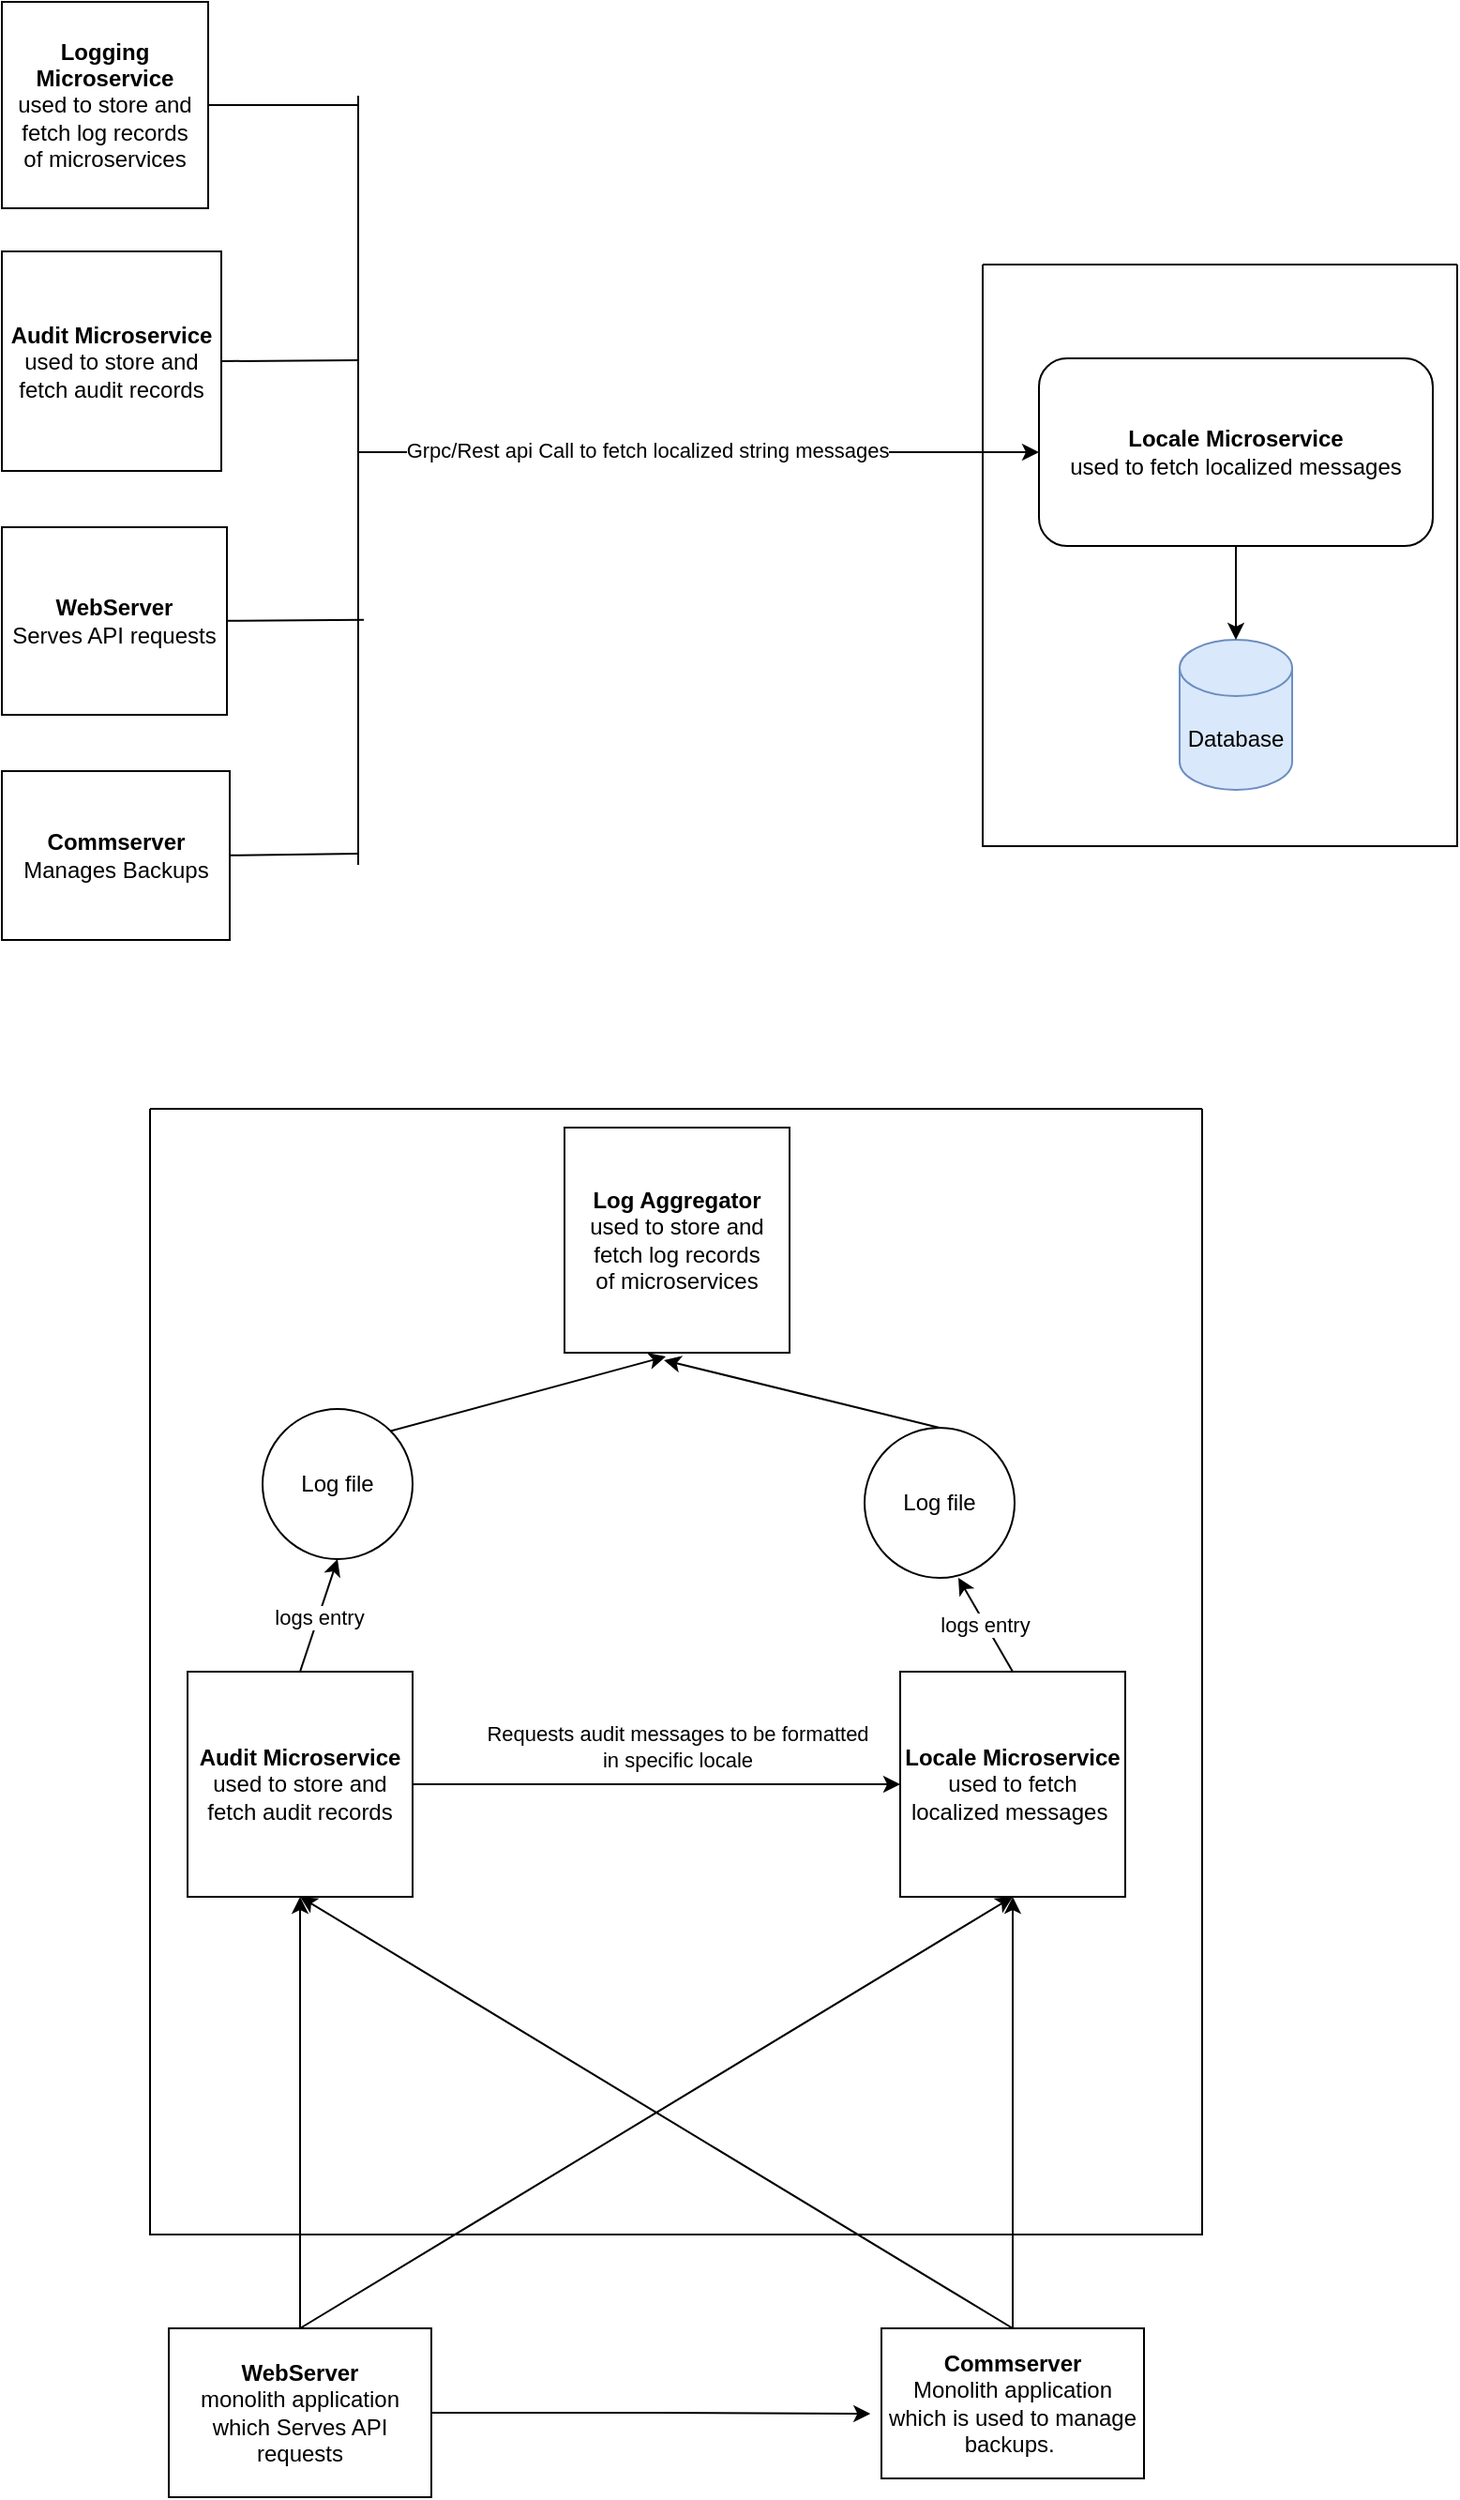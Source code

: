 <mxfile version="20.2.2" type="github">
  <diagram id="M76jBjar-1vTpmpUjn1L" name="Page-1">
    <mxGraphModel dx="1452" dy="2103" grid="1" gridSize="10" guides="1" tooltips="1" connect="1" arrows="1" fold="1" page="1" pageScale="1" pageWidth="827" pageHeight="1169" math="0" shadow="0">
      <root>
        <mxCell id="0" />
        <mxCell id="1" parent="0" />
        <mxCell id="6CfhSoayrOcvP-b4IXLZ-1" value="" style="swimlane;startSize=0;" parent="1" vertex="1">
          <mxGeometry x="543" y="-400" width="253" height="310" as="geometry" />
        </mxCell>
        <mxCell id="6CfhSoayrOcvP-b4IXLZ-2" value="Database" style="shape=cylinder3;whiteSpace=wrap;html=1;boundedLbl=1;backgroundOutline=1;size=15;fillColor=#dae8fc;strokeColor=#6c8ebf;" parent="6CfhSoayrOcvP-b4IXLZ-1" vertex="1">
          <mxGeometry x="105" y="200" width="60" height="80" as="geometry" />
        </mxCell>
        <mxCell id="6CfhSoayrOcvP-b4IXLZ-3" value="&lt;b&gt;Locale Microservice&lt;br&gt;&lt;/b&gt;used to fetch localized messages" style="rounded=1;whiteSpace=wrap;html=1;" parent="6CfhSoayrOcvP-b4IXLZ-1" vertex="1">
          <mxGeometry x="30" y="50" width="210" height="100" as="geometry" />
        </mxCell>
        <mxCell id="6CfhSoayrOcvP-b4IXLZ-5" value="" style="endArrow=classic;html=1;rounded=0;exitX=0.5;exitY=1;exitDx=0;exitDy=0;entryX=0.5;entryY=0;entryDx=0;entryDy=0;entryPerimeter=0;" parent="6CfhSoayrOcvP-b4IXLZ-1" source="6CfhSoayrOcvP-b4IXLZ-3" target="6CfhSoayrOcvP-b4IXLZ-2" edge="1">
          <mxGeometry width="50" height="50" relative="1" as="geometry">
            <mxPoint x="90" y="320" as="sourcePoint" />
            <mxPoint x="140" y="270" as="targetPoint" />
          </mxGeometry>
        </mxCell>
        <mxCell id="6CfhSoayrOcvP-b4IXLZ-21" value="" style="swimlane;startSize=0;" parent="1" vertex="1">
          <mxGeometry x="99" y="50" width="561" height="600" as="geometry" />
        </mxCell>
        <mxCell id="6CfhSoayrOcvP-b4IXLZ-14" value="&lt;b&gt;Locale Microservice&lt;br&gt;&lt;/b&gt;used to fetch localized messages&amp;nbsp;" style="whiteSpace=wrap;html=1;aspect=fixed;" parent="6CfhSoayrOcvP-b4IXLZ-21" vertex="1">
          <mxGeometry x="400" y="300" width="120" height="120" as="geometry" />
        </mxCell>
        <mxCell id="6CfhSoayrOcvP-b4IXLZ-6" value="&lt;b&gt;Audit Microservice&lt;/b&gt;&lt;br&gt;used to store and fetch audit records" style="whiteSpace=wrap;html=1;aspect=fixed;" parent="6CfhSoayrOcvP-b4IXLZ-21" vertex="1">
          <mxGeometry x="20" y="300" width="120" height="120" as="geometry" />
        </mxCell>
        <mxCell id="6CfhSoayrOcvP-b4IXLZ-16" value="Requests audit messages to be formatted&lt;br&gt;in specific locale" style="edgeStyle=orthogonalEdgeStyle;rounded=0;orthogonalLoop=1;jettySize=auto;html=1;exitX=1;exitY=0.5;exitDx=0;exitDy=0;" parent="6CfhSoayrOcvP-b4IXLZ-21" source="6CfhSoayrOcvP-b4IXLZ-6" target="6CfhSoayrOcvP-b4IXLZ-14" edge="1">
          <mxGeometry x="0.083" y="20" relative="1" as="geometry">
            <Array as="points">
              <mxPoint x="160" y="360" />
              <mxPoint x="160" y="360" />
            </Array>
            <mxPoint as="offset" />
          </mxGeometry>
        </mxCell>
        <mxCell id="RCsCqfV9AFY7gwVdjFME-1" value="Log file" style="ellipse;whiteSpace=wrap;html=1;aspect=fixed;" parent="6CfhSoayrOcvP-b4IXLZ-21" vertex="1">
          <mxGeometry x="60" y="160" width="80" height="80" as="geometry" />
        </mxCell>
        <mxCell id="6CfhSoayrOcvP-b4IXLZ-17" value="" style="endArrow=classic;html=1;rounded=0;exitX=0.5;exitY=0;exitDx=0;exitDy=0;entryX=0.5;entryY=1;entryDx=0;entryDy=0;" parent="6CfhSoayrOcvP-b4IXLZ-21" source="6CfhSoayrOcvP-b4IXLZ-6" target="RCsCqfV9AFY7gwVdjFME-1" edge="1">
          <mxGeometry width="50" height="50" relative="1" as="geometry">
            <mxPoint x="390" y="240" as="sourcePoint" />
            <mxPoint x="250" y="220" as="targetPoint" />
          </mxGeometry>
        </mxCell>
        <mxCell id="6CfhSoayrOcvP-b4IXLZ-24" value="logs entry" style="edgeLabel;html=1;align=center;verticalAlign=middle;resizable=0;points=[];" parent="6CfhSoayrOcvP-b4IXLZ-17" vertex="1" connectable="0">
          <mxGeometry x="-0.021" relative="1" as="geometry">
            <mxPoint as="offset" />
          </mxGeometry>
        </mxCell>
        <mxCell id="6CfhSoayrOcvP-b4IXLZ-13" value="&lt;b&gt;Log Aggregator&lt;br&gt;&lt;/b&gt;used to store and fetch log records&lt;br&gt;of microservices" style="whiteSpace=wrap;html=1;aspect=fixed;" parent="6CfhSoayrOcvP-b4IXLZ-21" vertex="1">
          <mxGeometry x="221" y="10" width="120" height="120" as="geometry" />
        </mxCell>
        <mxCell id="RCsCqfV9AFY7gwVdjFME-3" value="" style="endArrow=classic;html=1;rounded=0;exitX=1;exitY=0;exitDx=0;exitDy=0;entryX=0.45;entryY=1.017;entryDx=0;entryDy=0;entryPerimeter=0;" parent="6CfhSoayrOcvP-b4IXLZ-21" source="RCsCqfV9AFY7gwVdjFME-1" target="6CfhSoayrOcvP-b4IXLZ-13" edge="1">
          <mxGeometry width="50" height="50" relative="1" as="geometry">
            <mxPoint x="330" y="250" as="sourcePoint" />
            <mxPoint x="380" y="200" as="targetPoint" />
          </mxGeometry>
        </mxCell>
        <mxCell id="p1d6yiStvHRsZGswFY6J-1" value="Log file" style="ellipse;whiteSpace=wrap;html=1;aspect=fixed;" vertex="1" parent="6CfhSoayrOcvP-b4IXLZ-21">
          <mxGeometry x="381" y="170" width="80" height="80" as="geometry" />
        </mxCell>
        <mxCell id="p1d6yiStvHRsZGswFY6J-3" value="logs entry" style="endArrow=classic;html=1;rounded=0;exitX=0.5;exitY=0;exitDx=0;exitDy=0;entryX=0.625;entryY=1;entryDx=0;entryDy=0;entryPerimeter=0;" edge="1" parent="6CfhSoayrOcvP-b4IXLZ-21" source="6CfhSoayrOcvP-b4IXLZ-14" target="p1d6yiStvHRsZGswFY6J-1">
          <mxGeometry width="50" height="50" relative="1" as="geometry">
            <mxPoint x="400" y="220" as="sourcePoint" />
            <mxPoint x="450" y="170" as="targetPoint" />
          </mxGeometry>
        </mxCell>
        <mxCell id="p1d6yiStvHRsZGswFY6J-2" value="" style="endArrow=classic;html=1;rounded=0;exitX=0.5;exitY=0;exitDx=0;exitDy=0;entryX=0.442;entryY=1.033;entryDx=0;entryDy=0;entryPerimeter=0;" edge="1" parent="6CfhSoayrOcvP-b4IXLZ-21" source="p1d6yiStvHRsZGswFY6J-1" target="6CfhSoayrOcvP-b4IXLZ-13">
          <mxGeometry width="50" height="50" relative="1" as="geometry">
            <mxPoint x="400" y="290" as="sourcePoint" />
            <mxPoint x="250" y="190" as="targetPoint" />
          </mxGeometry>
        </mxCell>
        <mxCell id="6CfhSoayrOcvP-b4IXLZ-28" style="edgeStyle=orthogonalEdgeStyle;rounded=0;orthogonalLoop=1;jettySize=auto;html=1;exitX=0.5;exitY=0;exitDx=0;exitDy=0;entryX=0.5;entryY=1;entryDx=0;entryDy=0;" parent="1" source="6CfhSoayrOcvP-b4IXLZ-23" target="6CfhSoayrOcvP-b4IXLZ-6" edge="1">
          <mxGeometry relative="1" as="geometry" />
        </mxCell>
        <mxCell id="6CfhSoayrOcvP-b4IXLZ-55" style="edgeStyle=orthogonalEdgeStyle;rounded=0;orthogonalLoop=1;jettySize=auto;html=1;exitX=1;exitY=0.5;exitDx=0;exitDy=0;entryX=-0.042;entryY=0.569;entryDx=0;entryDy=0;entryPerimeter=0;" parent="1" source="6CfhSoayrOcvP-b4IXLZ-23" target="6CfhSoayrOcvP-b4IXLZ-27" edge="1">
          <mxGeometry relative="1" as="geometry" />
        </mxCell>
        <mxCell id="6CfhSoayrOcvP-b4IXLZ-23" value="&lt;b&gt;WebServer&lt;/b&gt;&lt;br&gt;monolith application which Serves API requests" style="rounded=0;whiteSpace=wrap;html=1;" parent="1" vertex="1">
          <mxGeometry x="109" y="700" width="140" height="90" as="geometry" />
        </mxCell>
        <mxCell id="6CfhSoayrOcvP-b4IXLZ-27" value="&lt;b&gt;Commserver&lt;/b&gt;&lt;br&gt;Monolith application which is used to manage backups.&amp;nbsp;" style="rounded=0;whiteSpace=wrap;html=1;" parent="1" vertex="1">
          <mxGeometry x="489" y="700" width="140" height="80" as="geometry" />
        </mxCell>
        <mxCell id="6CfhSoayrOcvP-b4IXLZ-31" value="" style="endArrow=classic;html=1;rounded=0;exitX=0.5;exitY=0;exitDx=0;exitDy=0;entryX=0.5;entryY=1;entryDx=0;entryDy=0;" parent="1" source="6CfhSoayrOcvP-b4IXLZ-23" target="6CfhSoayrOcvP-b4IXLZ-14" edge="1">
          <mxGeometry width="50" height="50" relative="1" as="geometry">
            <mxPoint x="330" y="630" as="sourcePoint" />
            <mxPoint x="380" y="580" as="targetPoint" />
          </mxGeometry>
        </mxCell>
        <mxCell id="6CfhSoayrOcvP-b4IXLZ-32" value="" style="endArrow=classic;html=1;rounded=0;exitX=0.5;exitY=0;exitDx=0;exitDy=0;entryX=0.5;entryY=1;entryDx=0;entryDy=0;" parent="1" source="6CfhSoayrOcvP-b4IXLZ-27" target="6CfhSoayrOcvP-b4IXLZ-6" edge="1">
          <mxGeometry width="50" height="50" relative="1" as="geometry">
            <mxPoint x="30" y="640" as="sourcePoint" />
            <mxPoint x="80" y="590" as="targetPoint" />
          </mxGeometry>
        </mxCell>
        <mxCell id="6CfhSoayrOcvP-b4IXLZ-33" value="" style="endArrow=classic;html=1;rounded=0;exitX=0.5;exitY=0;exitDx=0;exitDy=0;entryX=0.5;entryY=1;entryDx=0;entryDy=0;" parent="1" source="6CfhSoayrOcvP-b4IXLZ-27" target="6CfhSoayrOcvP-b4IXLZ-14" edge="1">
          <mxGeometry width="50" height="50" relative="1" as="geometry">
            <mxPoint x="350" y="720" as="sourcePoint" />
            <mxPoint x="180" y="880" as="targetPoint" />
          </mxGeometry>
        </mxCell>
        <mxCell id="6CfhSoayrOcvP-b4IXLZ-34" value="&lt;b&gt;Audit Microservice&lt;/b&gt;&lt;br&gt;used to store and fetch audit records" style="whiteSpace=wrap;html=1;aspect=fixed;" parent="1" vertex="1">
          <mxGeometry x="20" y="-407" width="117" height="117" as="geometry" />
        </mxCell>
        <mxCell id="6CfhSoayrOcvP-b4IXLZ-35" value="&lt;b&gt;WebServer&lt;/b&gt;&lt;br&gt;Serves API requests" style="rounded=0;whiteSpace=wrap;html=1;" parent="1" vertex="1">
          <mxGeometry x="20" y="-260" width="120" height="100" as="geometry" />
        </mxCell>
        <mxCell id="6CfhSoayrOcvP-b4IXLZ-36" value="&lt;b&gt;Commserver&lt;/b&gt;&lt;br&gt;Manages Backups" style="rounded=0;whiteSpace=wrap;html=1;" parent="1" vertex="1">
          <mxGeometry x="20" y="-130" width="121.5" height="90" as="geometry" />
        </mxCell>
        <mxCell id="6CfhSoayrOcvP-b4IXLZ-37" value="&lt;b&gt;Logging Microservice&lt;/b&gt;&lt;br&gt;used to store and fetch log records&lt;br&gt;of microservices" style="whiteSpace=wrap;html=1;aspect=fixed;" parent="1" vertex="1">
          <mxGeometry x="20" y="-540" width="110" height="110" as="geometry" />
        </mxCell>
        <mxCell id="6CfhSoayrOcvP-b4IXLZ-68" value="" style="endArrow=none;html=1;rounded=0;exitX=1;exitY=0.5;exitDx=0;exitDy=0;" parent="1" source="6CfhSoayrOcvP-b4IXLZ-37" edge="1">
          <mxGeometry width="50" height="50" relative="1" as="geometry">
            <mxPoint x="160" y="-460" as="sourcePoint" />
            <mxPoint x="210" y="-485" as="targetPoint" />
          </mxGeometry>
        </mxCell>
        <mxCell id="6CfhSoayrOcvP-b4IXLZ-69" value="" style="endArrow=none;html=1;rounded=0;exitX=1;exitY=0.5;exitDx=0;exitDy=0;" parent="1" source="6CfhSoayrOcvP-b4IXLZ-34" edge="1">
          <mxGeometry width="50" height="50" relative="1" as="geometry">
            <mxPoint x="440" y="-80" as="sourcePoint" />
            <mxPoint x="210" y="-349" as="targetPoint" />
          </mxGeometry>
        </mxCell>
        <mxCell id="6CfhSoayrOcvP-b4IXLZ-70" value="" style="endArrow=none;html=1;rounded=0;exitX=1;exitY=0.5;exitDx=0;exitDy=0;" parent="1" edge="1">
          <mxGeometry width="50" height="50" relative="1" as="geometry">
            <mxPoint x="140.0" y="-210.09" as="sourcePoint" />
            <mxPoint x="213" y="-210.59" as="targetPoint" />
          </mxGeometry>
        </mxCell>
        <mxCell id="6CfhSoayrOcvP-b4IXLZ-71" value="" style="endArrow=none;html=1;rounded=0;exitX=1;exitY=0.5;exitDx=0;exitDy=0;" parent="1" edge="1">
          <mxGeometry width="50" height="50" relative="1" as="geometry">
            <mxPoint x="141.5" y="-85.09" as="sourcePoint" />
            <mxPoint x="210" y="-86" as="targetPoint" />
          </mxGeometry>
        </mxCell>
        <mxCell id="6CfhSoayrOcvP-b4IXLZ-75" value="" style="endArrow=none;html=1;rounded=0;" parent="1" edge="1">
          <mxGeometry width="50" height="50" relative="1" as="geometry">
            <mxPoint x="210" y="-490" as="sourcePoint" />
            <mxPoint x="210" y="-80" as="targetPoint" />
          </mxGeometry>
        </mxCell>
        <mxCell id="6CfhSoayrOcvP-b4IXLZ-76" value="" style="endArrow=classic;html=1;rounded=0;entryX=0;entryY=0.5;entryDx=0;entryDy=0;" parent="1" target="6CfhSoayrOcvP-b4IXLZ-3" edge="1">
          <mxGeometry width="50" height="50" relative="1" as="geometry">
            <mxPoint x="210" y="-300" as="sourcePoint" />
            <mxPoint x="500" y="-520" as="targetPoint" />
          </mxGeometry>
        </mxCell>
        <mxCell id="6CfhSoayrOcvP-b4IXLZ-77" value="Grpc/Rest api Call to fetch localized string messages" style="edgeLabel;html=1;align=center;verticalAlign=middle;resizable=0;points=[];" parent="6CfhSoayrOcvP-b4IXLZ-76" vertex="1" connectable="0">
          <mxGeometry x="-0.151" y="1" relative="1" as="geometry">
            <mxPoint as="offset" />
          </mxGeometry>
        </mxCell>
      </root>
    </mxGraphModel>
  </diagram>
</mxfile>
